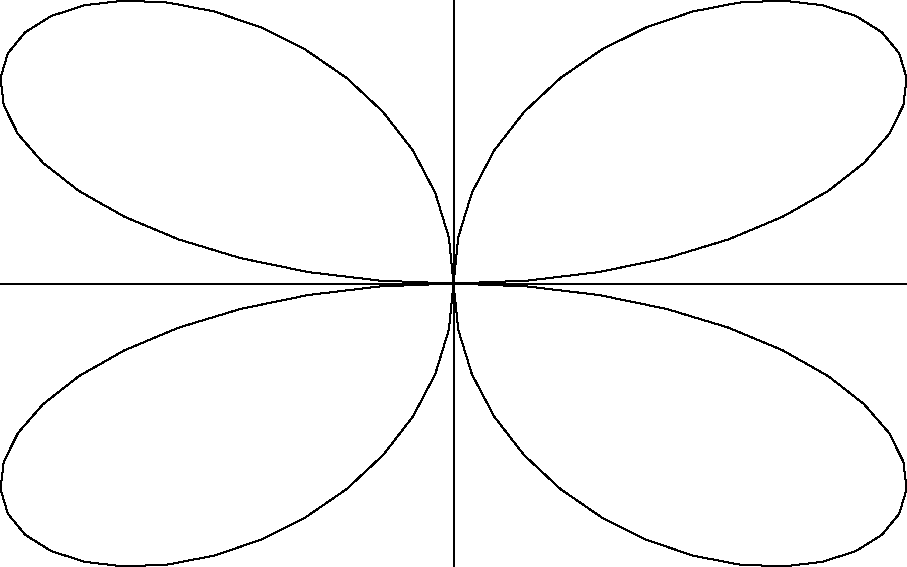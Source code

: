 size(16cm,10cm,IgnoreAspect);
import contour;
import graph;
xaxis();
yaxis();

real x(real t) {return cos(t)*sin(2*t);}
real y(real t) {return sin(t)*sin(2*t);}

draw(graph(x,y,0,2*pi));

